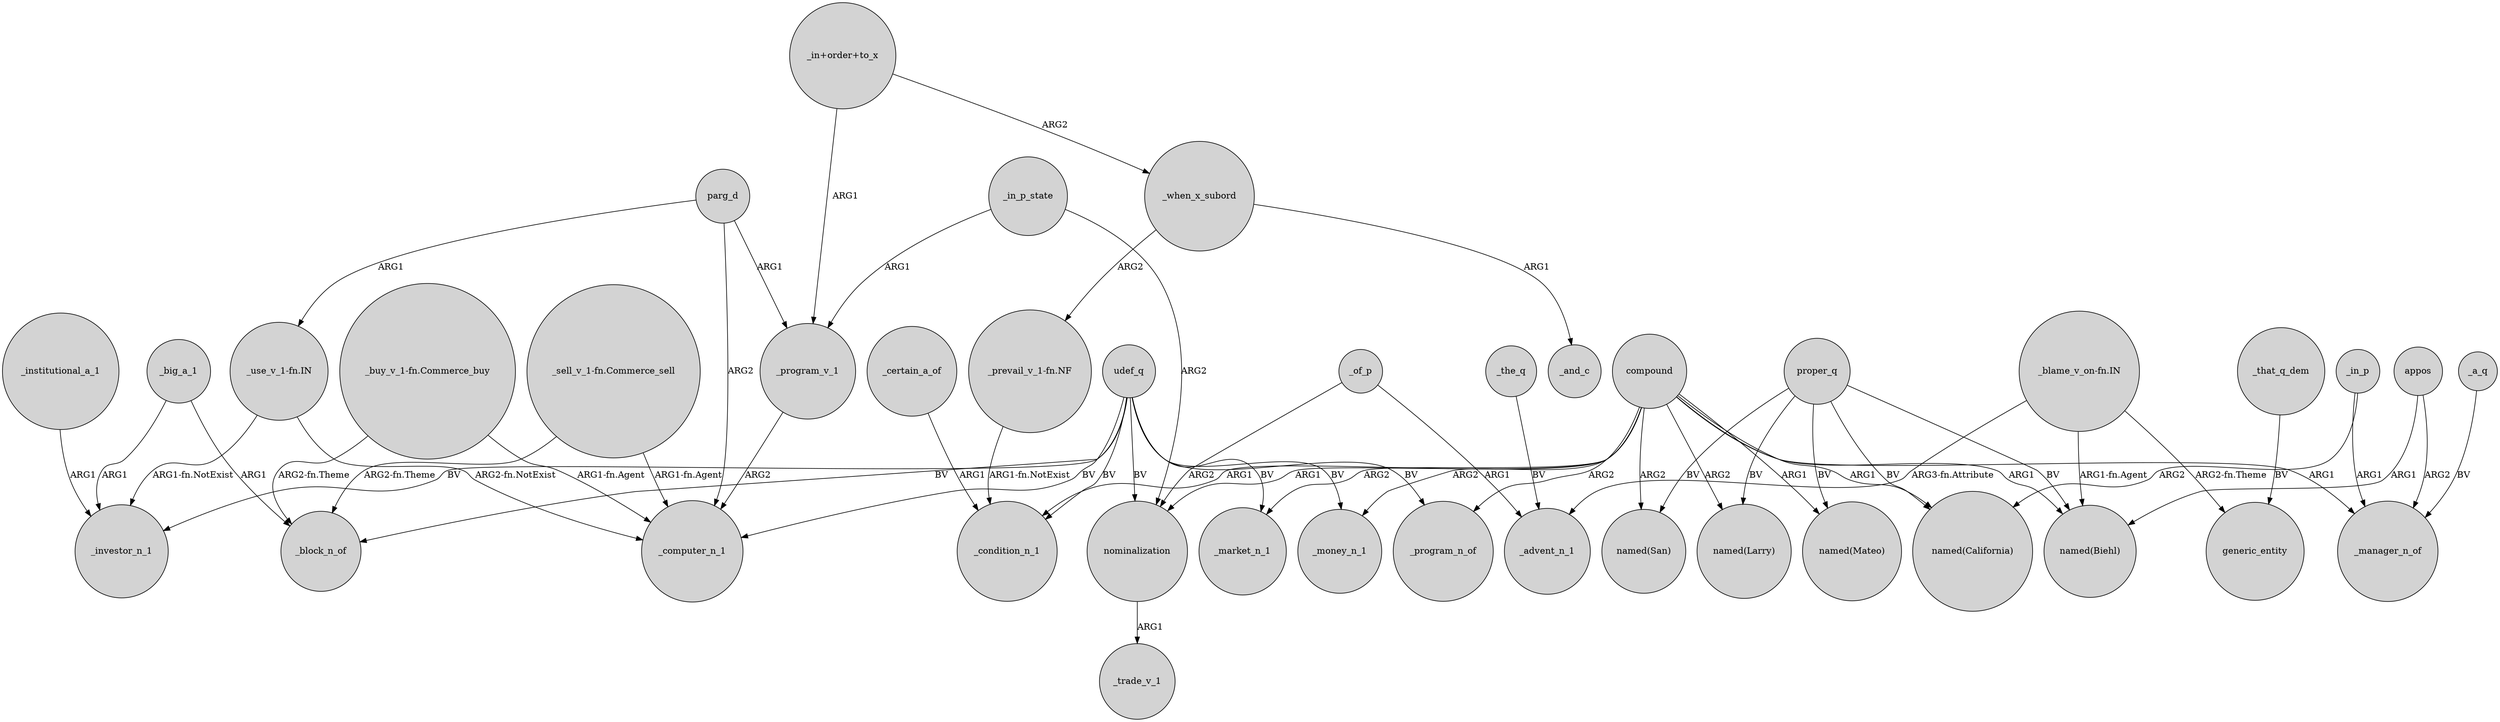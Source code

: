 digraph {
	node [shape=circle style=filled]
	compound -> _market_n_1 [label=ARG2]
	_in_p -> "named(California)" [label=ARG2]
	compound -> _program_n_of [label=ARG2]
	udef_q -> _money_n_1 [label=BV]
	"_blame_v_on-fn.IN" -> _advent_n_1 [label="ARG3-fn.Attribute"]
	"_sell_v_1-fn.Commerce_sell" -> _block_n_of [label="ARG2-fn.Theme"]
	compound -> _manager_n_of [label=ARG1]
	udef_q -> _block_n_of [label=BV]
	appos -> "named(Biehl)" [label=ARG1]
	udef_q -> _investor_n_1 [label=BV]
	compound -> "named(San)" [label=ARG2]
	_that_q_dem -> generic_entity [label=BV]
	_when_x_subord -> "_prevail_v_1-fn.NF" [label=ARG2]
	"_use_v_1-fn.IN" -> _investor_n_1 [label="ARG1-fn.NotExist"]
	"_use_v_1-fn.IN" -> _computer_n_1 [label="ARG2-fn.NotExist"]
	proper_q -> "named(California)" [label=BV]
	_program_v_1 -> _computer_n_1 [label=ARG2]
	udef_q -> _program_n_of [label=BV]
	udef_q -> _market_n_1 [label=BV]
	parg_d -> _program_v_1 [label=ARG1]
	nominalization -> _trade_v_1 [label=ARG1]
	"_sell_v_1-fn.Commerce_sell" -> _computer_n_1 [label="ARG1-fn.Agent"]
	_of_p -> _advent_n_1 [label=ARG1]
	"_in+order+to_x" -> _when_x_subord [label=ARG2]
	_big_a_1 -> _investor_n_1 [label=ARG1]
	udef_q -> _computer_n_1 [label=BV]
	compound -> "named(Mateo)" [label=ARG1]
	compound -> "named(Biehl)" [label=ARG1]
	proper_q -> "named(Larry)" [label=BV]
	udef_q -> _condition_n_1 [label=BV]
	_big_a_1 -> _block_n_of [label=ARG1]
	compound -> "named(California)" [label=ARG1]
	compound -> _condition_n_1 [label=ARG1]
	compound -> _money_n_1 [label=ARG2]
	parg_d -> "_use_v_1-fn.IN" [label=ARG1]
	parg_d -> _computer_n_1 [label=ARG2]
	"_buy_v_1-fn.Commerce_buy" -> _block_n_of [label="ARG2-fn.Theme"]
	_of_p -> nominalization [label=ARG2]
	_in_p -> _manager_n_of [label=ARG1]
	_institutional_a_1 -> _investor_n_1 [label=ARG1]
	proper_q -> "named(Mateo)" [label=BV]
	_when_x_subord -> _and_c [label=ARG1]
	_in_p_state -> nominalization [label=ARG2]
	_a_q -> _manager_n_of [label=BV]
	udef_q -> nominalization [label=BV]
	_certain_a_of -> _condition_n_1 [label=ARG1]
	_the_q -> _advent_n_1 [label=BV]
	"_blame_v_on-fn.IN" -> generic_entity [label="ARG2-fn.Theme"]
	"_in+order+to_x" -> _program_v_1 [label=ARG1]
	compound -> "named(Larry)" [label=ARG2]
	proper_q -> "named(Biehl)" [label=BV]
	proper_q -> "named(San)" [label=BV]
	"_buy_v_1-fn.Commerce_buy" -> _computer_n_1 [label="ARG1-fn.Agent"]
	"_prevail_v_1-fn.NF" -> _condition_n_1 [label="ARG1-fn.NotExist"]
	compound -> nominalization [label=ARG1]
	appos -> _manager_n_of [label=ARG2]
	_in_p_state -> _program_v_1 [label=ARG1]
	"_blame_v_on-fn.IN" -> "named(Biehl)" [label="ARG1-fn.Agent"]
}
